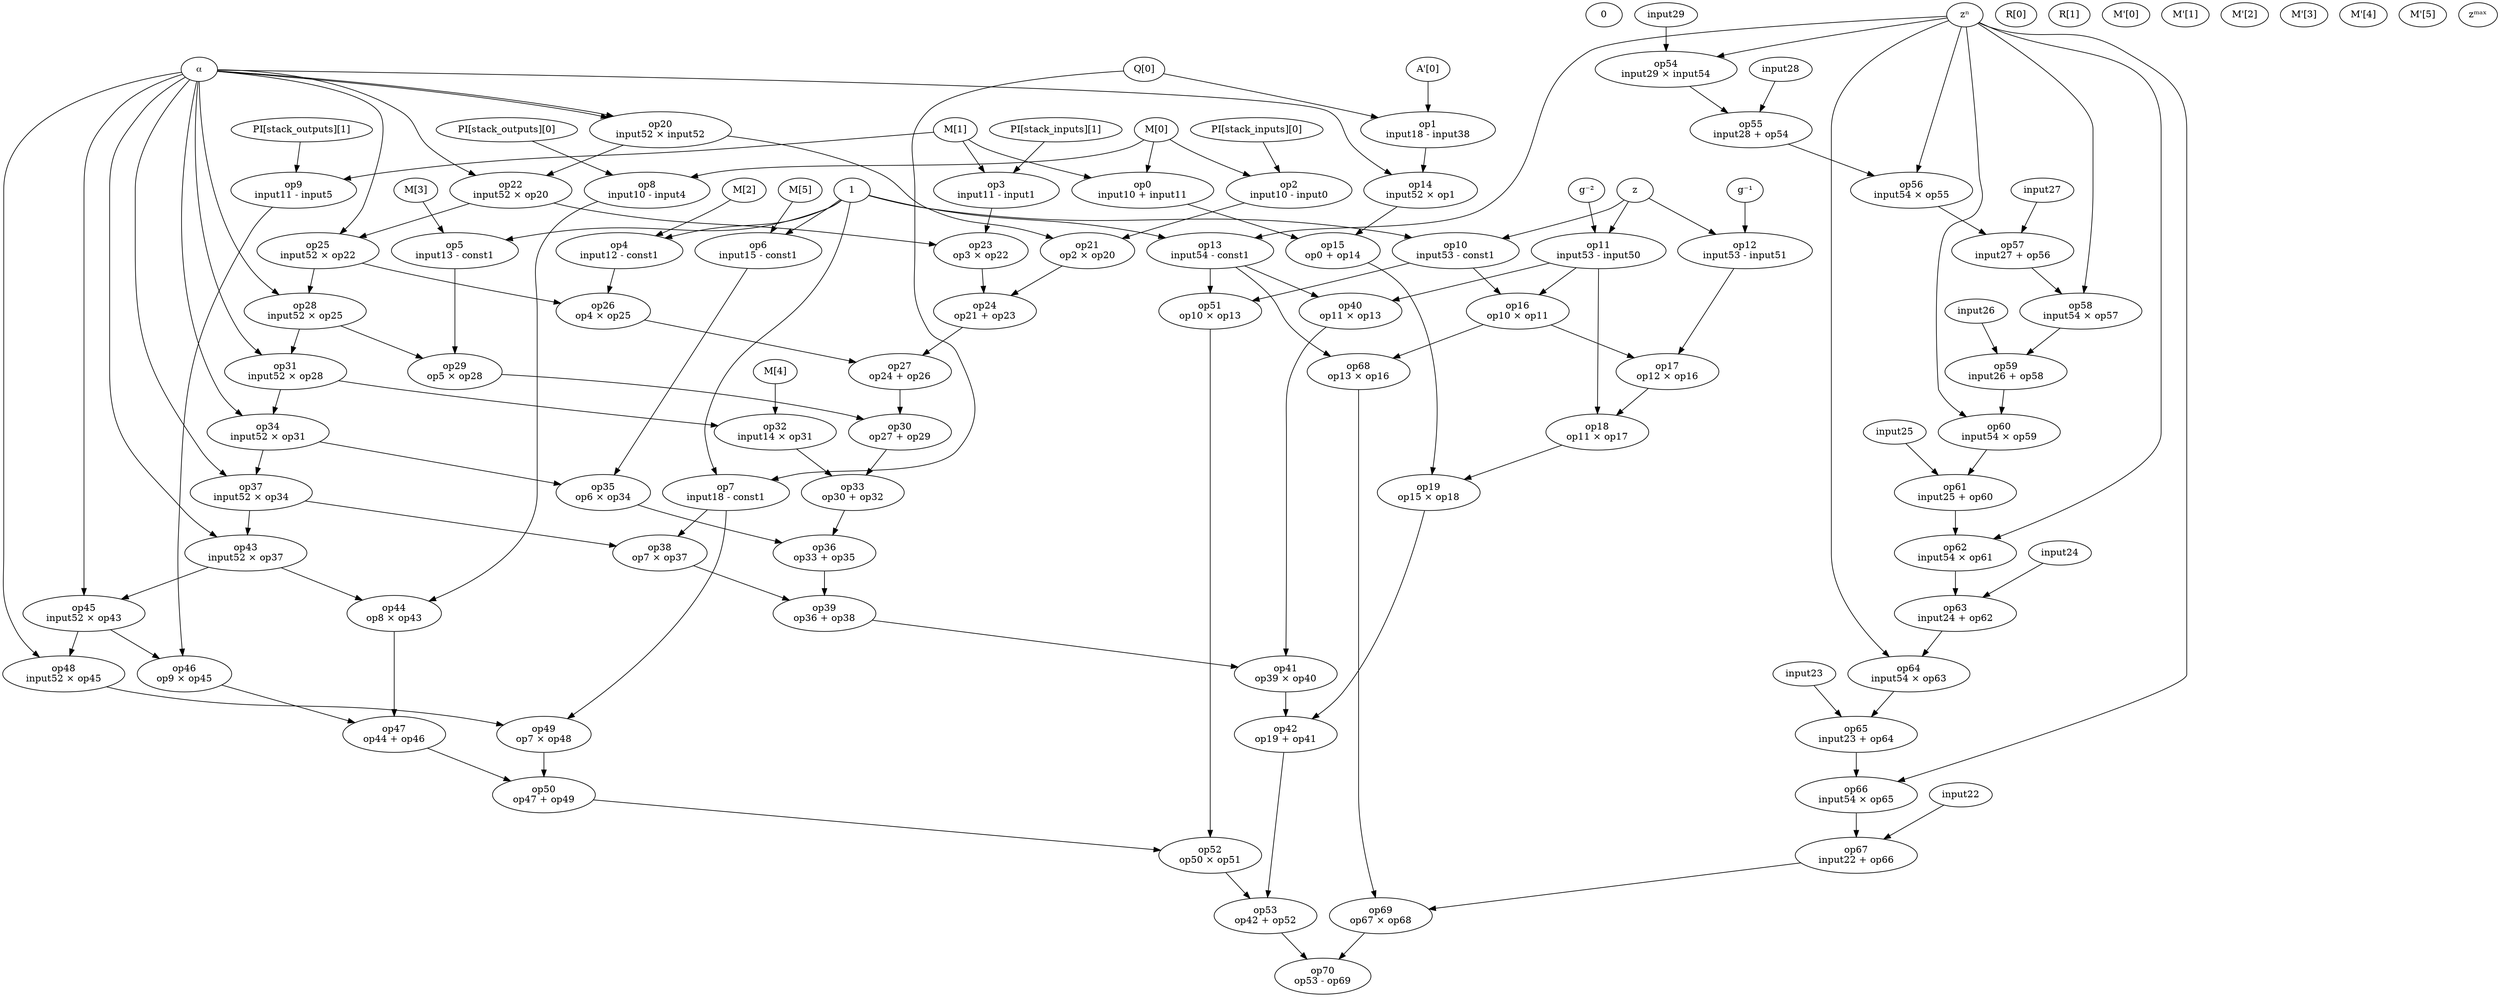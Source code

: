 digraph G {
const0 [label="0"]
const1 [label="1"]
input0 [label="PI[stack_inputs][0]"]
input1 [label="PI[stack_inputs][1]"]
input4 [label="PI[stack_outputs][0]"]
input5 [label="PI[stack_outputs][1]"]
input8 [label="R[0]"]
input9 [label="R[1]"]
input10 [label="M[0]"]
input11 [label="M[1]"]
input12 [label="M[2]"]
input13 [label="M[3]"]
input14 [label="M[4]"]
input15 [label="M[5]"]
input30 [label="M'[0]"]
input31 [label="M'[1]"]
input32 [label="M'[2]"]
input33 [label="M'[3]"]
input34 [label="M'[4]"]
input35 [label="M'[5]"]
input18 [label="A[0]"]
input38 [label="A'[0]"]
input18 [label="Q[0]"]
input50 [label="g⁻²"]
input51 [label="g⁻¹"]
input52 [label="⍺"]
input53 [label="z"]
input54 [label="zⁿ"]
input55 [label="zᵐᵃˣ"]
op0 [label="op0\ninput10 + input11"]
input10 -> op0
input11 -> op0
op1 [label="op1\ninput18 - input38"]
input18 -> op1
input38 -> op1
op2 [label="op2\ninput10 - input0"]
input10 -> op2
input0 -> op2
op3 [label="op3\ninput11 - input1"]
input11 -> op3
input1 -> op3
op4 [label="op4\ninput12 - const1"]
input12 -> op4
const1 -> op4
op5 [label="op5\ninput13 - const1"]
input13 -> op5
const1 -> op5
op6 [label="op6\ninput15 - const1"]
input15 -> op6
const1 -> op6
op7 [label="op7\ninput18 - const1"]
input18 -> op7
const1 -> op7
op8 [label="op8\ninput10 - input4"]
input10 -> op8
input4 -> op8
op9 [label="op9\ninput11 - input5"]
input11 -> op9
input5 -> op9
op10 [label="op10\ninput53 - const1"]
input53 -> op10
const1 -> op10
op11 [label="op11\ninput53 - input50"]
input53 -> op11
input50 -> op11
op12 [label="op12\ninput53 - input51"]
input53 -> op12
input51 -> op12
op13 [label="op13\ninput54 - const1"]
input54 -> op13
const1 -> op13
op14 [label="op14\ninput52 × op1"]
input52 -> op14
op1 -> op14
op15 [label="op15\nop0 + op14"]
op0 -> op15
op14 -> op15
op16 [label="op16\nop10 × op11"]
op10 -> op16
op11 -> op16
op17 [label="op17\nop12 × op16"]
op12 -> op17
op16 -> op17
op18 [label="op18\nop11 × op17"]
op11 -> op18
op17 -> op18
op19 [label="op19\nop15 × op18"]
op15 -> op19
op18 -> op19
op20 [label="op20\ninput52 × input52"]
input52 -> op20
input52 -> op20
op21 [label="op21\nop2 × op20"]
op2 -> op21
op20 -> op21
op22 [label="op22\ninput52 × op20"]
input52 -> op22
op20 -> op22
op23 [label="op23\nop3 × op22"]
op3 -> op23
op22 -> op23
op24 [label="op24\nop21 + op23"]
op21 -> op24
op23 -> op24
op25 [label="op25\ninput52 × op22"]
input52 -> op25
op22 -> op25
op26 [label="op26\nop4 × op25"]
op4 -> op26
op25 -> op26
op27 [label="op27\nop24 + op26"]
op24 -> op27
op26 -> op27
op28 [label="op28\ninput52 × op25"]
input52 -> op28
op25 -> op28
op29 [label="op29\nop5 × op28"]
op5 -> op29
op28 -> op29
op30 [label="op30\nop27 + op29"]
op27 -> op30
op29 -> op30
op31 [label="op31\ninput52 × op28"]
input52 -> op31
op28 -> op31
op32 [label="op32\ninput14 × op31"]
input14 -> op32
op31 -> op32
op33 [label="op33\nop30 + op32"]
op30 -> op33
op32 -> op33
op34 [label="op34\ninput52 × op31"]
input52 -> op34
op31 -> op34
op35 [label="op35\nop6 × op34"]
op6 -> op35
op34 -> op35
op36 [label="op36\nop33 + op35"]
op33 -> op36
op35 -> op36
op37 [label="op37\ninput52 × op34"]
input52 -> op37
op34 -> op37
op38 [label="op38\nop7 × op37"]
op7 -> op38
op37 -> op38
op39 [label="op39\nop36 + op38"]
op36 -> op39
op38 -> op39
op40 [label="op40\nop11 × op13"]
op11 -> op40
op13 -> op40
op41 [label="op41\nop39 × op40"]
op39 -> op41
op40 -> op41
op42 [label="op42\nop19 + op41"]
op19 -> op42
op41 -> op42
op43 [label="op43\ninput52 × op37"]
input52 -> op43
op37 -> op43
op44 [label="op44\nop8 × op43"]
op8 -> op44
op43 -> op44
op45 [label="op45\ninput52 × op43"]
input52 -> op45
op43 -> op45
op46 [label="op46\nop9 × op45"]
op9 -> op46
op45 -> op46
op47 [label="op47\nop44 + op46"]
op44 -> op47
op46 -> op47
op48 [label="op48\ninput52 × op45"]
input52 -> op48
op45 -> op48
op49 [label="op49\nop7 × op48"]
op7 -> op49
op48 -> op49
op50 [label="op50\nop47 + op49"]
op47 -> op50
op49 -> op50
op51 [label="op51\nop10 × op13"]
op10 -> op51
op13 -> op51
op52 [label="op52\nop50 × op51"]
op50 -> op52
op51 -> op52
op53 [label="op53\nop42 + op52"]
op42 -> op53
op52 -> op53
op54 [label="op54\ninput29 × input54"]
input29 -> op54
input54 -> op54
op55 [label="op55\ninput28 + op54"]
input28 -> op55
op54 -> op55
op56 [label="op56\ninput54 × op55"]
input54 -> op56
op55 -> op56
op57 [label="op57\ninput27 + op56"]
input27 -> op57
op56 -> op57
op58 [label="op58\ninput54 × op57"]
input54 -> op58
op57 -> op58
op59 [label="op59\ninput26 + op58"]
input26 -> op59
op58 -> op59
op60 [label="op60\ninput54 × op59"]
input54 -> op60
op59 -> op60
op61 [label="op61\ninput25 + op60"]
input25 -> op61
op60 -> op61
op62 [label="op62\ninput54 × op61"]
input54 -> op62
op61 -> op62
op63 [label="op63\ninput24 + op62"]
input24 -> op63
op62 -> op63
op64 [label="op64\ninput54 × op63"]
input54 -> op64
op63 -> op64
op65 [label="op65\ninput23 + op64"]
input23 -> op65
op64 -> op65
op66 [label="op66\ninput54 × op65"]
input54 -> op66
op65 -> op66
op67 [label="op67\ninput22 + op66"]
input22 -> op67
op66 -> op67
op68 [label="op68\nop13 × op16"]
op13 -> op68
op16 -> op68
op69 [label="op69\nop67 × op68"]
op67 -> op69
op68 -> op69
op70 [label="op70\nop53 - op69"]
op53 -> op70
op69 -> op70
}

